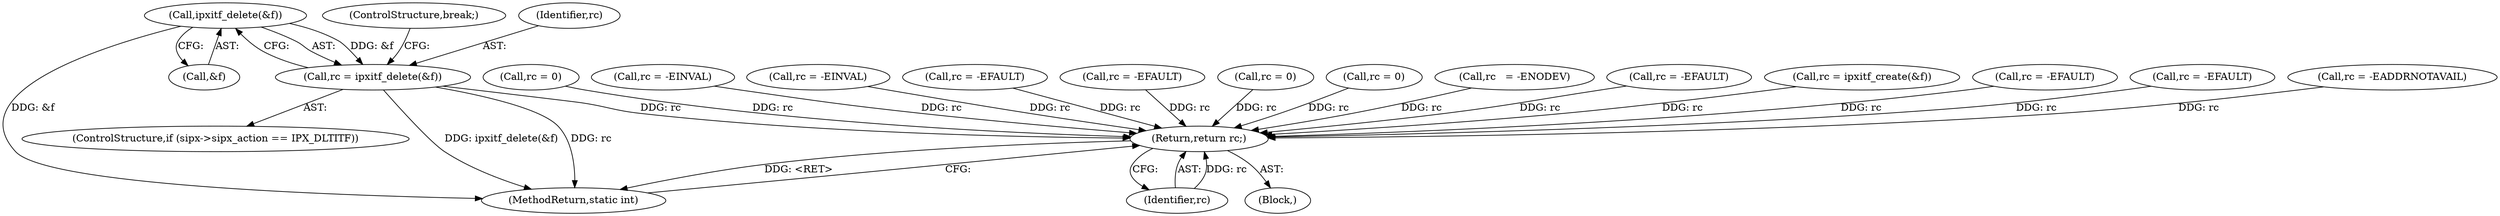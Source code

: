 digraph "0_linux_ee0d8d8482345ff97a75a7d747efc309f13b0d80@API" {
"1000197" [label="(Call,ipxitf_delete(&f))"];
"1000195" [label="(Call,rc = ipxitf_delete(&f))"];
"1000342" [label="(Return,return rc;)"];
"1000336" [label="(Call,rc = 0)"];
"1000344" [label="(MethodReturn,static int)"];
"1000195" [label="(Call,rc = ipxitf_delete(&f))"];
"1000138" [label="(Call,rc = -EINVAL)"];
"1000105" [label="(Call,rc = -EINVAL)"];
"1000103" [label="(Block,)"];
"1000118" [label="(Call,rc = -EFAULT)"];
"1000325" [label="(Call,rc = -EFAULT)"];
"1000301" [label="(Call,rc = 0)"];
"1000317" [label="(Call,rc = 0)"];
"1000206" [label="(ControlStructure,break;)"];
"1000240" [label="(Call,rc   = -ENODEV)"];
"1000198" [label="(Call,&f)"];
"1000197" [label="(Call,ipxitf_delete(&f))"];
"1000287" [label="(Call,rc = -EFAULT)"];
"1000342" [label="(Return,return rc;)"];
"1000189" [label="(ControlStructure,if (sipx->sipx_action == IPX_DLTITF))"];
"1000196" [label="(Identifier,rc)"];
"1000201" [label="(Call,rc = ipxitf_create(&f))"];
"1000306" [label="(Call,rc = -EFAULT)"];
"1000212" [label="(Call,rc = -EFAULT)"];
"1000256" [label="(Call,rc = -EADDRNOTAVAIL)"];
"1000343" [label="(Identifier,rc)"];
"1000197" -> "1000195"  [label="AST: "];
"1000197" -> "1000198"  [label="CFG: "];
"1000198" -> "1000197"  [label="AST: "];
"1000195" -> "1000197"  [label="CFG: "];
"1000197" -> "1000344"  [label="DDG: &f"];
"1000197" -> "1000195"  [label="DDG: &f"];
"1000195" -> "1000189"  [label="AST: "];
"1000196" -> "1000195"  [label="AST: "];
"1000206" -> "1000195"  [label="CFG: "];
"1000195" -> "1000344"  [label="DDG: ipxitf_delete(&f)"];
"1000195" -> "1000344"  [label="DDG: rc"];
"1000195" -> "1000342"  [label="DDG: rc"];
"1000342" -> "1000103"  [label="AST: "];
"1000342" -> "1000343"  [label="CFG: "];
"1000343" -> "1000342"  [label="AST: "];
"1000344" -> "1000342"  [label="CFG: "];
"1000342" -> "1000344"  [label="DDG: <RET>"];
"1000343" -> "1000342"  [label="DDG: rc"];
"1000325" -> "1000342"  [label="DDG: rc"];
"1000317" -> "1000342"  [label="DDG: rc"];
"1000301" -> "1000342"  [label="DDG: rc"];
"1000212" -> "1000342"  [label="DDG: rc"];
"1000287" -> "1000342"  [label="DDG: rc"];
"1000256" -> "1000342"  [label="DDG: rc"];
"1000118" -> "1000342"  [label="DDG: rc"];
"1000336" -> "1000342"  [label="DDG: rc"];
"1000105" -> "1000342"  [label="DDG: rc"];
"1000201" -> "1000342"  [label="DDG: rc"];
"1000306" -> "1000342"  [label="DDG: rc"];
"1000138" -> "1000342"  [label="DDG: rc"];
"1000240" -> "1000342"  [label="DDG: rc"];
}
